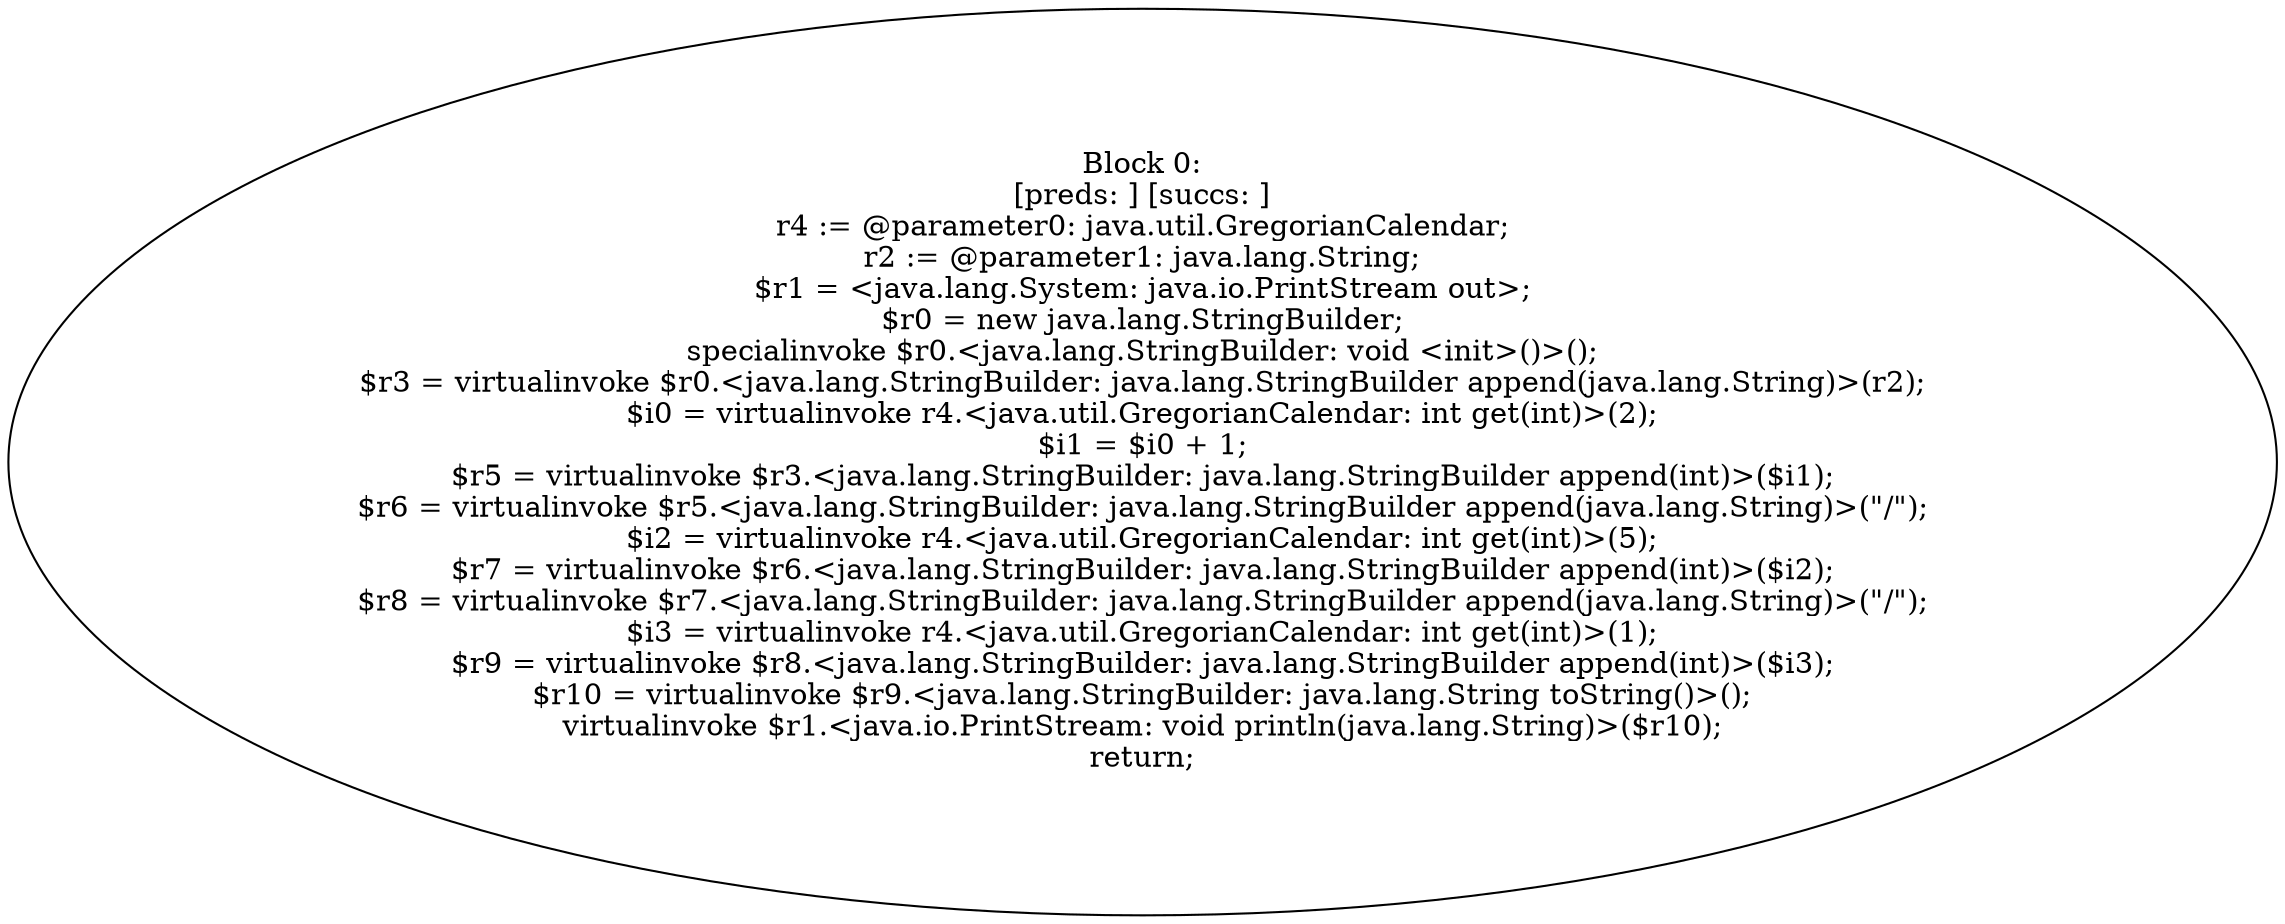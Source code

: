 digraph "unitGraph" {
    "Block 0:
[preds: ] [succs: ]
r4 := @parameter0: java.util.GregorianCalendar;
r2 := @parameter1: java.lang.String;
$r1 = <java.lang.System: java.io.PrintStream out>;
$r0 = new java.lang.StringBuilder;
specialinvoke $r0.<java.lang.StringBuilder: void <init>()>();
$r3 = virtualinvoke $r0.<java.lang.StringBuilder: java.lang.StringBuilder append(java.lang.String)>(r2);
$i0 = virtualinvoke r4.<java.util.GregorianCalendar: int get(int)>(2);
$i1 = $i0 + 1;
$r5 = virtualinvoke $r3.<java.lang.StringBuilder: java.lang.StringBuilder append(int)>($i1);
$r6 = virtualinvoke $r5.<java.lang.StringBuilder: java.lang.StringBuilder append(java.lang.String)>(\"/\");
$i2 = virtualinvoke r4.<java.util.GregorianCalendar: int get(int)>(5);
$r7 = virtualinvoke $r6.<java.lang.StringBuilder: java.lang.StringBuilder append(int)>($i2);
$r8 = virtualinvoke $r7.<java.lang.StringBuilder: java.lang.StringBuilder append(java.lang.String)>(\"/\");
$i3 = virtualinvoke r4.<java.util.GregorianCalendar: int get(int)>(1);
$r9 = virtualinvoke $r8.<java.lang.StringBuilder: java.lang.StringBuilder append(int)>($i3);
$r10 = virtualinvoke $r9.<java.lang.StringBuilder: java.lang.String toString()>();
virtualinvoke $r1.<java.io.PrintStream: void println(java.lang.String)>($r10);
return;
"
}
